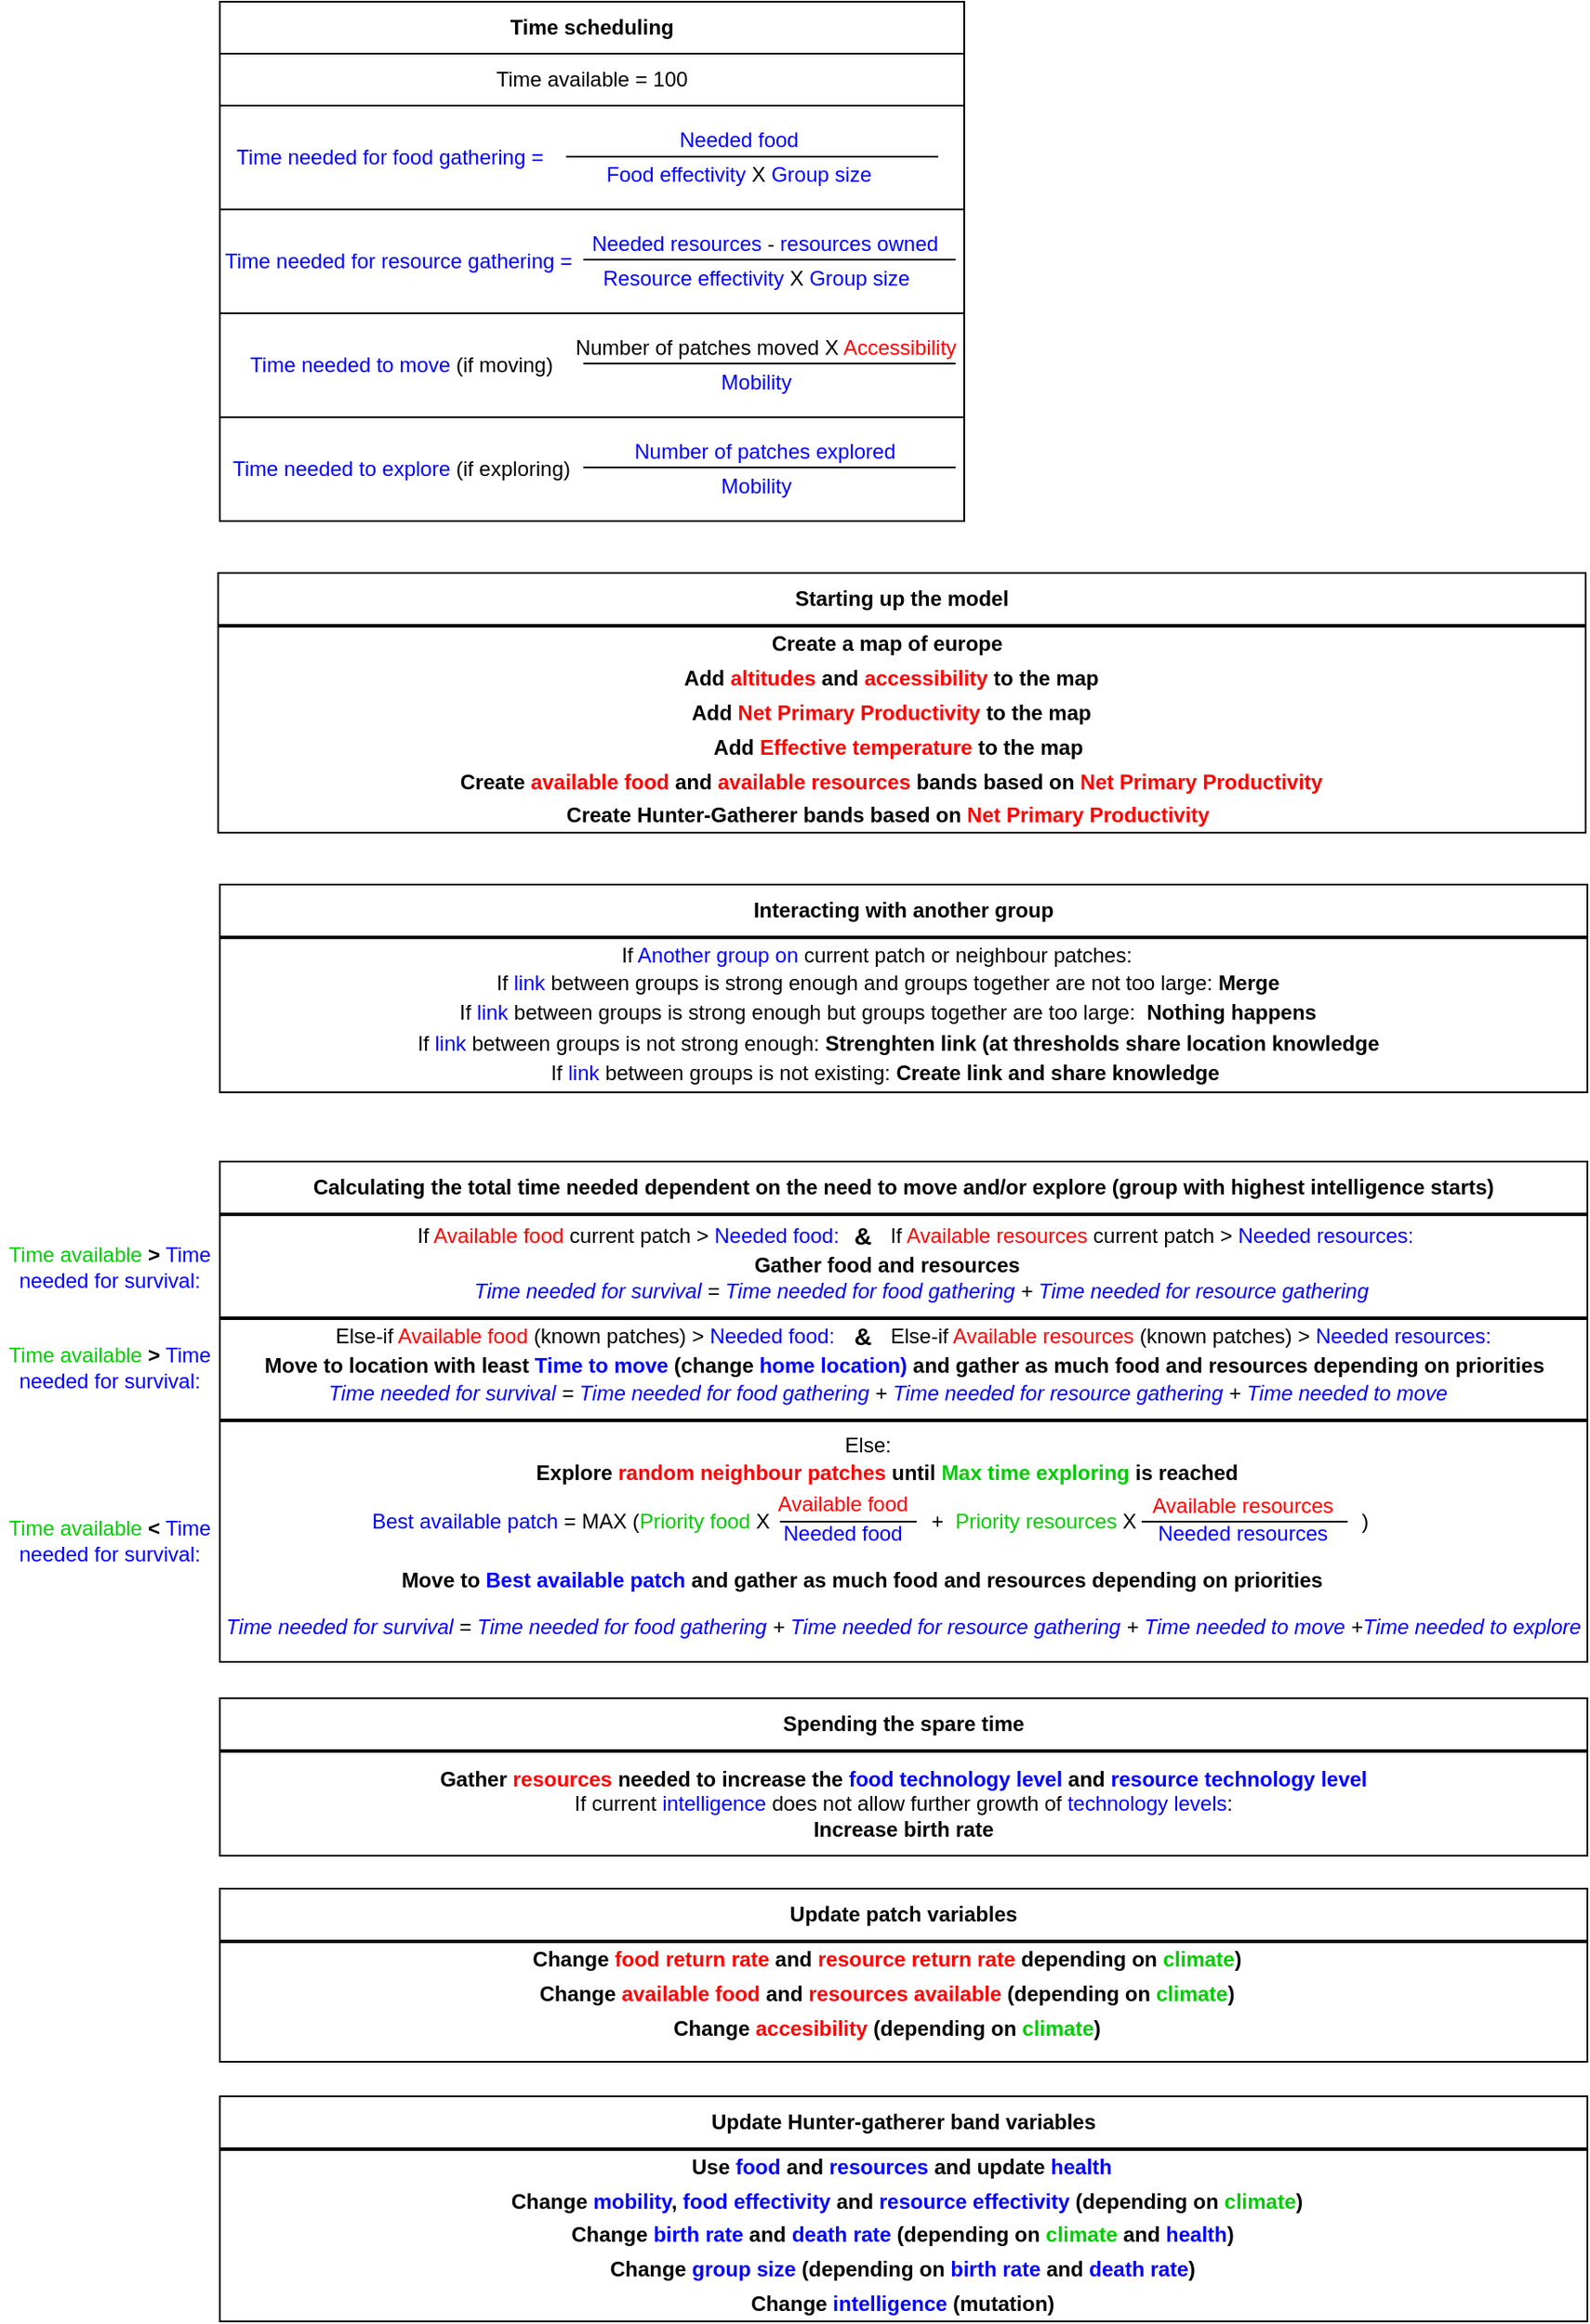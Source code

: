 <mxfile version="12.3.9" type="device" pages="1"><diagram name="Page-1" id="13e1069c-82ec-6db2-03f1-153e76fe0fe0"><mxGraphModel dx="2124" dy="1335" grid="1" gridSize="10" guides="1" tooltips="1" connect="1" arrows="1" fold="1" page="1" pageScale="1" pageWidth="1100" pageHeight="850" background="#ffffff" math="0" shadow="0"><root><mxCell id="0"/><mxCell id="1" parent="0"/><mxCell id="jplAHx2UHKOgUf2s0U2q-52" value="" style="rounded=0;whiteSpace=wrap;html=1;fillColor=none;gradientColor=none;" vertex="1" parent="1"><mxGeometry x="111" y="410" width="790" height="60" as="geometry"/></mxCell><mxCell id="jplAHx2UHKOgUf2s0U2q-53" value="" style="rounded=0;whiteSpace=wrap;html=1;fillColor=none;gradientColor=none;" vertex="1" parent="1"><mxGeometry x="111" y="351" width="790" height="60" as="geometry"/></mxCell><mxCell id="jplAHx2UHKOgUf2s0U2q-2" value="" style="rounded=0;whiteSpace=wrap;html=1;" vertex="1" parent="1"><mxGeometry x="111" y="-290" width="430" height="60" as="geometry"/></mxCell><mxCell id="jplAHx2UHKOgUf2s0U2q-3" value="&lt;font color=&quot;#0000ff&quot;&gt;Time needed for food gathering =&amp;nbsp;&lt;/font&gt;" style="text;html=1;strokeColor=none;fillColor=none;align=center;verticalAlign=middle;whiteSpace=wrap;rounded=0;" vertex="1" parent="1"><mxGeometry x="111" y="-270" width="200" height="20" as="geometry"/></mxCell><mxCell id="jplAHx2UHKOgUf2s0U2q-4" value="&lt;font color=&quot;#0000ff&quot;&gt;Needed food&lt;/font&gt;" style="text;html=1;strokeColor=none;fillColor=none;align=center;verticalAlign=middle;whiteSpace=wrap;rounded=0;" vertex="1" parent="1"><mxGeometry x="311" y="-280" width="200" height="20" as="geometry"/></mxCell><mxCell id="jplAHx2UHKOgUf2s0U2q-5" value="&lt;font color=&quot;#0000ff&quot;&gt;Food effectivity &lt;/font&gt;X &lt;font color=&quot;#0000ff&quot;&gt;Group size&lt;/font&gt;" style="text;html=1;strokeColor=none;fillColor=none;align=center;verticalAlign=middle;whiteSpace=wrap;rounded=0;" vertex="1" parent="1"><mxGeometry x="311" y="-260" width="200" height="20" as="geometry"/></mxCell><mxCell id="jplAHx2UHKOgUf2s0U2q-7" value="" style="rounded=0;whiteSpace=wrap;html=1;" vertex="1" parent="1"><mxGeometry x="111" y="-230" width="430" height="60" as="geometry"/></mxCell><mxCell id="jplAHx2UHKOgUf2s0U2q-8" value="&lt;font color=&quot;#0000ff&quot;&gt;Time needed for resource gathering =&amp;nbsp;&lt;/font&gt;" style="text;html=1;strokeColor=none;fillColor=none;align=center;verticalAlign=middle;whiteSpace=wrap;rounded=0;" vertex="1" parent="1"><mxGeometry x="111" y="-210" width="210" height="20" as="geometry"/></mxCell><mxCell id="jplAHx2UHKOgUf2s0U2q-9" value="&lt;font color=&quot;#0000ff&quot;&gt;Needed resources &lt;/font&gt;-&lt;font color=&quot;#0000ff&quot;&gt; resources owned&lt;/font&gt;" style="text;html=1;strokeColor=none;fillColor=none;align=center;verticalAlign=middle;whiteSpace=wrap;rounded=0;" vertex="1" parent="1"><mxGeometry x="321" y="-220" width="210" height="20" as="geometry"/></mxCell><mxCell id="jplAHx2UHKOgUf2s0U2q-10" value="&lt;font color=&quot;#0000ff&quot;&gt;Resource effectivity &lt;/font&gt;X&lt;font color=&quot;#0000ff&quot;&gt; Group size&lt;/font&gt;" style="text;html=1;strokeColor=none;fillColor=none;align=center;verticalAlign=middle;whiteSpace=wrap;rounded=0;" vertex="1" parent="1"><mxGeometry x="321" y="-200" width="200" height="20" as="geometry"/></mxCell><mxCell id="jplAHx2UHKOgUf2s0U2q-11" value="" style="endArrow=none;html=1;" edge="1" parent="1"><mxGeometry width="50" height="50" relative="1" as="geometry"><mxPoint x="321" y="-201" as="sourcePoint"/><mxPoint x="536" y="-201" as="targetPoint"/></mxGeometry></mxCell><mxCell id="jplAHx2UHKOgUf2s0U2q-13" value="If &lt;font color=&quot;#ff0000&quot;&gt;Available food &lt;/font&gt;current patch &amp;gt; &lt;font color=&quot;#0000ff&quot;&gt;Needed food:&lt;/font&gt;" style="text;html=1;strokeColor=none;fillColor=none;align=center;verticalAlign=middle;whiteSpace=wrap;rounded=0;" vertex="1" parent="1"><mxGeometry x="207" y="352.5" width="280" height="20" as="geometry"/></mxCell><mxCell id="jplAHx2UHKOgUf2s0U2q-14" value="If &lt;font color=&quot;#ff0000&quot;&gt;Available resources&amp;nbsp;&lt;/font&gt;current patch &amp;gt;&amp;nbsp;&lt;font color=&quot;#0000ff&quot;&gt;Needed resources:&lt;/font&gt;" style="text;html=1;strokeColor=none;fillColor=none;align=center;verticalAlign=middle;whiteSpace=wrap;rounded=0;" vertex="1" parent="1"><mxGeometry x="482" y="352.5" width="335" height="20" as="geometry"/></mxCell><mxCell id="jplAHx2UHKOgUf2s0U2q-26" value="Else-if &lt;font color=&quot;#ff0000&quot;&gt;Available food &lt;/font&gt;(known patches) &amp;gt; &lt;font color=&quot;#0000ff&quot;&gt;Needed food:&lt;/font&gt;" style="text;html=1;strokeColor=none;fillColor=none;align=center;verticalAlign=middle;whiteSpace=wrap;rounded=0;" vertex="1" parent="1"><mxGeometry x="162" y="410.5" width="320" height="20" as="geometry"/></mxCell><mxCell id="jplAHx2UHKOgUf2s0U2q-27" value="&lt;b&gt;&lt;font style=&quot;font-size: 14px&quot;&gt;&amp;amp;&lt;/font&gt;&lt;/b&gt;" style="text;html=1;strokeColor=none;fillColor=none;align=center;verticalAlign=middle;whiteSpace=wrap;rounded=0;" vertex="1" parent="1"><mxGeometry x="472.5" y="352.5" width="19" height="20" as="geometry"/></mxCell><mxCell id="jplAHx2UHKOgUf2s0U2q-29" value="Else-if &lt;font color=&quot;#ff0000&quot;&gt;Available resources&amp;nbsp;&lt;/font&gt;(known patches) &amp;gt; &lt;font color=&quot;#0000ff&quot;&gt;Needed resources:&lt;/font&gt;" style="text;html=1;strokeColor=none;fillColor=none;align=center;verticalAlign=middle;whiteSpace=wrap;rounded=0;" vertex="1" parent="1"><mxGeometry x="477" y="410.5" width="390" height="20" as="geometry"/></mxCell><mxCell id="jplAHx2UHKOgUf2s0U2q-30" value="&lt;i&gt;&lt;font color=&quot;#0000ff&quot;&gt;Time needed for survival &lt;/font&gt;=&lt;font color=&quot;#0000ff&quot;&gt; Time needed for food gathering &lt;/font&gt;+ &lt;font color=&quot;#0000ff&quot;&gt;Time needed for resource gathering&amp;nbsp;&lt;/font&gt;&lt;/i&gt;" style="text;html=1;strokeColor=none;fillColor=none;align=center;verticalAlign=middle;whiteSpace=wrap;rounded=0;" vertex="1" parent="1"><mxGeometry x="247.5" y="385" width="540" height="20" as="geometry"/></mxCell><mxCell id="jplAHx2UHKOgUf2s0U2q-37" value="&lt;i&gt;&lt;font color=&quot;#0000ff&quot;&gt;Time needed for survival &lt;/font&gt;=&lt;font color=&quot;#0000ff&quot;&gt; Time needed for food gathering &lt;/font&gt;+ &lt;font color=&quot;#0000ff&quot;&gt;Time needed for resource gathering &lt;/font&gt;+&amp;nbsp;&lt;font color=&quot;#0000ff&quot;&gt;Time needed to move&lt;/font&gt;&lt;/i&gt;" style="text;html=1;strokeColor=none;fillColor=none;align=center;verticalAlign=middle;whiteSpace=wrap;rounded=0;" vertex="1" parent="1"><mxGeometry x="161.5" y="444" width="670" height="20" as="geometry"/></mxCell><mxCell id="jplAHx2UHKOgUf2s0U2q-50" value="&lt;b&gt;&lt;font style=&quot;font-size: 14px&quot;&gt;&amp;amp;&lt;/font&gt;&lt;/b&gt;" style="text;html=1;strokeColor=none;fillColor=none;align=center;verticalAlign=middle;whiteSpace=wrap;rounded=0;" vertex="1" parent="1"><mxGeometry x="467.5" y="411.5" width="29" height="19" as="geometry"/></mxCell><mxCell id="jplAHx2UHKOgUf2s0U2q-51" value="Time available = 100" style="rounded=0;whiteSpace=wrap;html=1;" vertex="1" parent="1"><mxGeometry x="111" y="-320" width="430" height="30" as="geometry"/></mxCell><mxCell id="jplAHx2UHKOgUf2s0U2q-55" value="" style="rounded=0;whiteSpace=wrap;html=1;" vertex="1" parent="1"><mxGeometry x="111" y="-170" width="430" height="60" as="geometry"/></mxCell><mxCell id="jplAHx2UHKOgUf2s0U2q-56" value="&lt;font color=&quot;#0000ff&quot;&gt;Time needed to move &lt;/font&gt;(if moving)" style="text;html=1;strokeColor=none;fillColor=none;align=center;verticalAlign=middle;whiteSpace=wrap;rounded=0;" vertex="1" parent="1"><mxGeometry x="111" y="-150" width="210" height="20" as="geometry"/></mxCell><mxCell id="jplAHx2UHKOgUf2s0U2q-57" value="Number of patches moved X &lt;font color=&quot;#ff0000&quot;&gt;Accessibility&lt;/font&gt;" style="text;html=1;strokeColor=none;fillColor=none;align=center;verticalAlign=middle;whiteSpace=wrap;rounded=0;" vertex="1" parent="1"><mxGeometry x="288.5" y="-160" width="275" height="20" as="geometry"/></mxCell><mxCell id="jplAHx2UHKOgUf2s0U2q-58" value="&lt;font color=&quot;#0000ff&quot;&gt;Mobility&lt;/font&gt;" style="text;html=1;strokeColor=none;fillColor=none;align=center;verticalAlign=middle;whiteSpace=wrap;rounded=0;" vertex="1" parent="1"><mxGeometry x="321" y="-140" width="200" height="20" as="geometry"/></mxCell><mxCell id="jplAHx2UHKOgUf2s0U2q-59" value="" style="endArrow=none;html=1;" edge="1" parent="1"><mxGeometry width="50" height="50" relative="1" as="geometry"><mxPoint x="321" y="-141" as="sourcePoint"/><mxPoint x="536" y="-141" as="targetPoint"/></mxGeometry></mxCell><mxCell id="jplAHx2UHKOgUf2s0U2q-60" value="" style="rounded=0;whiteSpace=wrap;html=1;" vertex="1" parent="1"><mxGeometry x="111" y="-110" width="430" height="60" as="geometry"/></mxCell><mxCell id="jplAHx2UHKOgUf2s0U2q-61" value="&lt;font color=&quot;#0000ff&quot;&gt;Time needed to explore&amp;nbsp;&lt;/font&gt;(if exploring)" style="text;html=1;strokeColor=none;fillColor=none;align=center;verticalAlign=middle;whiteSpace=wrap;rounded=0;" vertex="1" parent="1"><mxGeometry x="111" y="-90" width="210" height="20" as="geometry"/></mxCell><mxCell id="jplAHx2UHKOgUf2s0U2q-62" value="&lt;font color=&quot;#0000ff&quot;&gt;Number of patches explored&lt;/font&gt;" style="text;html=1;strokeColor=none;fillColor=none;align=center;verticalAlign=middle;whiteSpace=wrap;rounded=0;" vertex="1" parent="1"><mxGeometry x="321" y="-100" width="210" height="20" as="geometry"/></mxCell><mxCell id="jplAHx2UHKOgUf2s0U2q-63" value="&lt;font color=&quot;#0000ff&quot;&gt;Mobility&lt;/font&gt;" style="text;html=1;strokeColor=none;fillColor=none;align=center;verticalAlign=middle;whiteSpace=wrap;rounded=0;" vertex="1" parent="1"><mxGeometry x="321" y="-80" width="200" height="20" as="geometry"/></mxCell><mxCell id="jplAHx2UHKOgUf2s0U2q-64" value="" style="endArrow=none;html=1;" edge="1" parent="1"><mxGeometry width="50" height="50" relative="1" as="geometry"><mxPoint x="321" y="-81" as="sourcePoint"/><mxPoint x="536" y="-81" as="targetPoint"/></mxGeometry></mxCell><mxCell id="jplAHx2UHKOgUf2s0U2q-66" value="" style="endArrow=none;html=1;" edge="1" parent="1"><mxGeometry width="50" height="50" relative="1" as="geometry"><mxPoint x="311" y="-260.5" as="sourcePoint"/><mxPoint x="526" y="-260.5" as="targetPoint"/></mxGeometry></mxCell><mxCell id="jplAHx2UHKOgUf2s0U2q-67" value="" style="rounded=0;whiteSpace=wrap;html=1;fillColor=none;gradientColor=none;" vertex="1" parent="1"><mxGeometry x="111" y="469" width="790" height="140" as="geometry"/></mxCell><mxCell id="jplAHx2UHKOgUf2s0U2q-69" value="Else:" style="text;html=1;strokeColor=none;fillColor=none;align=center;verticalAlign=middle;whiteSpace=wrap;rounded=0;" vertex="1" parent="1"><mxGeometry x="452.5" y="474" width="65" height="20" as="geometry"/></mxCell><mxCell id="jplAHx2UHKOgUf2s0U2q-70" value="&lt;i&gt;&lt;font color=&quot;#0000ff&quot;&gt;Time needed for survival &lt;/font&gt;=&lt;font color=&quot;#0000ff&quot;&gt; Time needed for food gathering &lt;/font&gt;+ &lt;font color=&quot;#0000ff&quot;&gt;Time needed for resource gathering &lt;/font&gt;+&amp;nbsp;&lt;font color=&quot;#0000ff&quot;&gt;Time needed to move &lt;/font&gt;+&lt;font color=&quot;#0000ff&quot;&gt;Time needed to explore&lt;/font&gt;&lt;/i&gt;" style="text;html=1;strokeColor=none;fillColor=none;align=center;verticalAlign=middle;whiteSpace=wrap;rounded=0;" vertex="1" parent="1"><mxGeometry x="111" y="579" width="790" height="20" as="geometry"/></mxCell><mxCell id="jplAHx2UHKOgUf2s0U2q-71" value="&lt;b&gt;Calculating the total time needed dependent on the need to move and/or explore (group with highest intelligence starts)&lt;/b&gt;" style="rounded=0;whiteSpace=wrap;html=1;fillColor=none;gradientColor=none;" vertex="1" parent="1"><mxGeometry x="111" y="320" width="790" height="30" as="geometry"/></mxCell><mxCell id="jplAHx2UHKOgUf2s0U2q-75" value="&lt;b&gt;Time scheduling&lt;/b&gt;" style="rounded=0;whiteSpace=wrap;html=1;" vertex="1" parent="1"><mxGeometry x="111" y="-350" width="430" height="30" as="geometry"/></mxCell><mxCell id="jplAHx2UHKOgUf2s0U2q-77" value="&lt;b&gt;Move to location with least &lt;font color=&quot;#0000ff&quot;&gt;Time to move &lt;/font&gt;(change &lt;font color=&quot;#0000ff&quot;&gt;home location) &lt;/font&gt;and gather as much food and resources depending on priorities&lt;/b&gt;" style="text;html=1;strokeColor=none;fillColor=none;align=center;verticalAlign=middle;whiteSpace=wrap;rounded=0;" vertex="1" parent="1"><mxGeometry x="131.5" y="428" width="749" height="20" as="geometry"/></mxCell><mxCell id="jplAHx2UHKOgUf2s0U2q-79" value="&lt;b&gt;Explore &lt;font color=&quot;#ff0000&quot;&gt;random neighbour patches &lt;/font&gt;until &lt;font color=&quot;#00cc00&quot;&gt;Max time exploring&lt;/font&gt;&lt;font color=&quot;#0000ff&quot;&gt; &lt;/font&gt;is reached&lt;/b&gt;" style="text;html=1;strokeColor=none;fillColor=none;align=center;verticalAlign=middle;whiteSpace=wrap;rounded=0;" vertex="1" parent="1"><mxGeometry x="102" y="490" width="789" height="20" as="geometry"/></mxCell><mxCell id="jplAHx2UHKOgUf2s0U2q-82" value="&lt;font color=&quot;#0000ff&quot;&gt;Best available patch &lt;/font&gt;= MAX (&lt;font color=&quot;#00cc00&quot;&gt;Priority food&amp;nbsp;&lt;/font&gt;X&amp;nbsp; &amp;nbsp; &amp;nbsp; &amp;nbsp; &amp;nbsp; &amp;nbsp; &amp;nbsp; &amp;nbsp; &amp;nbsp; &amp;nbsp; &amp;nbsp; &amp;nbsp; &amp;nbsp; &amp;nbsp; +&amp;nbsp;&lt;span style=&quot;text-align: center&quot;&gt;&amp;nbsp;&lt;/span&gt;&lt;font color=&quot;#00cc00&quot; style=&quot;text-align: center&quot;&gt;Priority resources &lt;/font&gt;&lt;font style=&quot;text-align: center&quot;&gt;X&amp;nbsp; &amp;nbsp; &amp;nbsp; &amp;nbsp; &amp;nbsp; &amp;nbsp; &amp;nbsp; &amp;nbsp; &amp;nbsp; &amp;nbsp; &amp;nbsp; &amp;nbsp; &amp;nbsp; &amp;nbsp; &amp;nbsp; &amp;nbsp; &amp;nbsp; &amp;nbsp; &amp;nbsp; &amp;nbsp;)&lt;/font&gt;" style="text;html=1;strokeColor=none;fillColor=none;align=left;verticalAlign=middle;whiteSpace=wrap;rounded=0;" vertex="1" parent="1"><mxGeometry x="196.5" y="518" width="587" height="20" as="geometry"/></mxCell><mxCell id="jplAHx2UHKOgUf2s0U2q-84" value="&lt;font color=&quot;#ff0000&quot;&gt;Available food&lt;/font&gt;" style="text;html=1;strokeColor=none;fillColor=none;align=center;verticalAlign=middle;whiteSpace=wrap;rounded=0;" vertex="1" parent="1"><mxGeometry x="422" y="508" width="98" height="20" as="geometry"/></mxCell><mxCell id="jplAHx2UHKOgUf2s0U2q-85" value="&lt;font color=&quot;#0000ff&quot;&gt;Needed food&lt;/font&gt;" style="text;html=1;strokeColor=none;fillColor=none;align=center;verticalAlign=middle;whiteSpace=wrap;rounded=0;" vertex="1" parent="1"><mxGeometry x="422" y="525" width="98" height="20" as="geometry"/></mxCell><mxCell id="jplAHx2UHKOgUf2s0U2q-86" value="" style="endArrow=none;html=1;" edge="1" parent="1"><mxGeometry width="50" height="50" relative="1" as="geometry"><mxPoint x="434.5" y="528" as="sourcePoint"/><mxPoint x="513.5" y="528" as="targetPoint"/></mxGeometry></mxCell><mxCell id="jplAHx2UHKOgUf2s0U2q-88" value="&lt;font color=&quot;#ff0000&quot;&gt;Available resources&lt;/font&gt;" style="text;html=1;strokeColor=none;fillColor=none;align=center;verticalAlign=middle;whiteSpace=wrap;rounded=0;" vertex="1" parent="1"><mxGeometry x="644" y="509" width="116" height="20" as="geometry"/></mxCell><mxCell id="jplAHx2UHKOgUf2s0U2q-89" value="&lt;font color=&quot;#0000ff&quot;&gt;Needed resources&lt;/font&gt;" style="text;html=1;strokeColor=none;fillColor=none;align=center;verticalAlign=middle;whiteSpace=wrap;rounded=0;" vertex="1" parent="1"><mxGeometry x="649" y="525" width="106" height="20" as="geometry"/></mxCell><mxCell id="jplAHx2UHKOgUf2s0U2q-90" value="" style="endArrow=none;html=1;" edge="1" parent="1"><mxGeometry width="50" height="50" relative="1" as="geometry"><mxPoint x="643.5" y="528" as="sourcePoint"/><mxPoint x="762.5" y="528" as="targetPoint"/></mxGeometry></mxCell><mxCell id="jplAHx2UHKOgUf2s0U2q-91" value="&lt;b&gt;Move to &lt;font color=&quot;#0000ff&quot;&gt;Best available patch &lt;/font&gt;and gather as much food and resources depending on priorities&lt;/b&gt;" style="text;html=1;strokeColor=none;fillColor=none;align=center;verticalAlign=middle;whiteSpace=wrap;rounded=0;" vertex="1" parent="1"><mxGeometry x="205" y="552" width="554" height="20" as="geometry"/></mxCell><mxCell id="jplAHx2UHKOgUf2s0U2q-92" value="&lt;font color=&quot;#00cc00&quot;&gt;Time available &lt;/font&gt;&lt;b&gt;&amp;gt;&lt;/b&gt; &lt;font color=&quot;#0000ff&quot;&gt;Time needed for survival:&lt;br&gt;&lt;/font&gt;" style="text;html=1;strokeColor=none;fillColor=none;align=center;verticalAlign=middle;whiteSpace=wrap;rounded=0;" vertex="1" parent="1"><mxGeometry x="-16" y="357" width="127" height="48" as="geometry"/></mxCell><mxCell id="jplAHx2UHKOgUf2s0U2q-93" value="&lt;font color=&quot;#00cc00&quot;&gt;Time available &lt;/font&gt;&lt;b&gt;&amp;gt;&lt;/b&gt; &lt;font color=&quot;#0000ff&quot;&gt;Time needed for survival:&lt;br&gt;&lt;/font&gt;" style="text;html=1;strokeColor=none;fillColor=none;align=center;verticalAlign=middle;whiteSpace=wrap;rounded=0;" vertex="1" parent="1"><mxGeometry x="-16" y="415" width="127" height="48" as="geometry"/></mxCell><mxCell id="jplAHx2UHKOgUf2s0U2q-94" value="&lt;font color=&quot;#00cc00&quot;&gt;Time available&lt;/font&gt; &lt;b&gt;&amp;lt;&lt;/b&gt; &lt;font color=&quot;#0000ff&quot;&gt;Time needed for survival:&lt;br&gt;&lt;/font&gt;" style="text;html=1;strokeColor=none;fillColor=none;align=center;verticalAlign=middle;whiteSpace=wrap;rounded=0;" vertex="1" parent="1"><mxGeometry x="-16" y="515" width="127" height="48" as="geometry"/></mxCell><mxCell id="jplAHx2UHKOgUf2s0U2q-96" value="&lt;b&gt;Gather food and resources&lt;/b&gt;" style="text;html=1;strokeColor=none;fillColor=none;align=center;verticalAlign=middle;whiteSpace=wrap;rounded=0;" vertex="1" parent="1"><mxGeometry x="283" y="370" width="427" height="20" as="geometry"/></mxCell><mxCell id="jplAHx2UHKOgUf2s0U2q-99" value="&lt;b&gt;Gather &lt;/b&gt;&lt;font color=&quot;#ff0000&quot; style=&quot;font-weight: bold&quot;&gt;resources &lt;/font&gt;&lt;b&gt;needed to increase the &lt;/b&gt;&lt;font color=&quot;#0000ff&quot; style=&quot;font-weight: bold&quot;&gt;food technology level&lt;/font&gt;&lt;b&gt; and &lt;/b&gt;&lt;font&gt;&lt;font color=&quot;#0000ff&quot;&gt;&lt;b&gt;resource technology level&lt;/b&gt;&lt;/font&gt;&lt;br&gt;If current &lt;font color=&quot;#0000ff&quot;&gt;intelligence &lt;/font&gt;does not allow further growth of &lt;font color=&quot;#0000ff&quot;&gt;technology levels&lt;/font&gt;:&lt;br&gt;&lt;b&gt;Increase birth rate&lt;/b&gt;&lt;br&gt;&lt;/font&gt;" style="rounded=0;whiteSpace=wrap;html=1;fillColor=none;gradientColor=none;" vertex="1" parent="1"><mxGeometry x="111" y="661" width="790" height="60" as="geometry"/></mxCell><mxCell id="jplAHx2UHKOgUf2s0U2q-111" value="&lt;b&gt;Spending the spare time&lt;/b&gt;" style="rounded=0;whiteSpace=wrap;html=1;fillColor=none;gradientColor=none;" vertex="1" parent="1"><mxGeometry x="111" y="630" width="790" height="30" as="geometry"/></mxCell><mxCell id="jplAHx2UHKOgUf2s0U2q-137" value="" style="rounded=0;whiteSpace=wrap;html=1;fillColor=none;gradientColor=none;" vertex="1" parent="1"><mxGeometry x="111" y="191" width="790" height="89" as="geometry"/></mxCell><mxCell id="jplAHx2UHKOgUf2s0U2q-138" value="If &lt;font color=&quot;#0000ff&quot;&gt;Another group on&amp;nbsp;&lt;/font&gt;current patch or neighbour patches:" style="text;html=1;strokeColor=none;fillColor=none;align=center;verticalAlign=middle;whiteSpace=wrap;rounded=0;" vertex="1" parent="1"><mxGeometry x="328.5" y="191" width="323" height="20" as="geometry"/></mxCell><mxCell id="jplAHx2UHKOgUf2s0U2q-142" value="&lt;b&gt;Interacting with another group&lt;/b&gt;" style="rounded=0;whiteSpace=wrap;html=1;fillColor=none;gradientColor=none;" vertex="1" parent="1"><mxGeometry x="111" y="160" width="790" height="30" as="geometry"/></mxCell><mxCell id="jplAHx2UHKOgUf2s0U2q-144" value="If &lt;font color=&quot;#0000ff&quot;&gt;link &lt;/font&gt;between groups is strong enough and groups together are not too large: &lt;b&gt;Merge&lt;/b&gt;" style="text;html=1;strokeColor=none;fillColor=none;align=center;verticalAlign=middle;whiteSpace=wrap;rounded=0;" vertex="1" parent="1"><mxGeometry x="240.5" y="207" width="512" height="20" as="geometry"/></mxCell><mxCell id="jplAHx2UHKOgUf2s0U2q-145" value="If &lt;font color=&quot;#0000ff&quot;&gt;link &lt;/font&gt;between groups is strong enough but groups together are too large:&amp;nbsp; &lt;b&gt;Nothing happens&lt;/b&gt;" style="text;html=1;strokeColor=none;fillColor=none;align=center;verticalAlign=middle;whiteSpace=wrap;rounded=0;" vertex="1" parent="1"><mxGeometry x="240.5" y="224" width="512" height="20" as="geometry"/></mxCell><mxCell id="jplAHx2UHKOgUf2s0U2q-146" value="If &lt;font color=&quot;#0000ff&quot;&gt;link &lt;/font&gt;between groups is not strong enough: &lt;b&gt;Strenghten link (at thresholds share location knowledge&lt;/b&gt;" style="text;html=1;strokeColor=none;fillColor=none;align=center;verticalAlign=middle;whiteSpace=wrap;rounded=0;" vertex="1" parent="1"><mxGeometry x="213" y="241.5" width="580" height="20" as="geometry"/></mxCell><mxCell id="jplAHx2UHKOgUf2s0U2q-147" value="If &lt;font color=&quot;#0000ff&quot;&gt;link &lt;/font&gt;between groups is not existing: &lt;b&gt;Create link and share knowledge&lt;/b&gt;&amp;nbsp;" style="text;html=1;strokeColor=none;fillColor=none;align=center;verticalAlign=middle;whiteSpace=wrap;rounded=0;" vertex="1" parent="1"><mxGeometry x="240.5" y="258.5" width="512" height="20" as="geometry"/></mxCell><mxCell id="jplAHx2UHKOgUf2s0U2q-162" value="" style="rounded=0;whiteSpace=wrap;html=1;fillColor=none;gradientColor=none;" vertex="1" parent="1"><mxGeometry x="111" y="891" width="790" height="99" as="geometry"/></mxCell><mxCell id="jplAHx2UHKOgUf2s0U2q-167" value="&lt;b&gt;Update Hunter-gatherer band variables&lt;/b&gt;" style="rounded=0;whiteSpace=wrap;html=1;fillColor=none;gradientColor=none;" vertex="1" parent="1"><mxGeometry x="111" y="860" width="790" height="30" as="geometry"/></mxCell><mxCell id="jplAHx2UHKOgUf2s0U2q-168" value="&lt;b&gt;Change &lt;font color=&quot;#0000ff&quot;&gt;group size &lt;/font&gt;(depending on &lt;font color=&quot;#0000ff&quot;&gt;birth rate&lt;/font&gt; and &lt;font color=&quot;#0000ff&quot;&gt;death rate&lt;/font&gt;)&lt;/b&gt;" style="text;html=1;strokeColor=none;fillColor=none;align=center;verticalAlign=middle;whiteSpace=wrap;rounded=0;" vertex="1" parent="1"><mxGeometry x="291.5" y="950" width="427" height="20" as="geometry"/></mxCell><mxCell id="jplAHx2UHKOgUf2s0U2q-170" value="&lt;b&gt;Change &lt;font color=&quot;#0000ff&quot;&gt;intelligence &lt;/font&gt;(mutation)&lt;/b&gt;" style="text;html=1;strokeColor=none;fillColor=none;align=center;verticalAlign=middle;whiteSpace=wrap;rounded=0;" vertex="1" parent="1"><mxGeometry x="291.5" y="970" width="427" height="20" as="geometry"/></mxCell><mxCell id="jplAHx2UHKOgUf2s0U2q-172" value="&lt;b&gt;Change &lt;font color=&quot;#0000ff&quot;&gt;mobility&lt;/font&gt;, &lt;font color=&quot;#0000ff&quot;&gt;food effectivity &lt;/font&gt;and&amp;nbsp;&lt;font color=&quot;#0000ff&quot;&gt;resource effectivity&amp;nbsp;&lt;/font&gt;(depending on &lt;font color=&quot;#00cc00&quot;&gt;climate&lt;/font&gt;)&lt;/b&gt;" style="text;html=1;strokeColor=none;fillColor=none;align=center;verticalAlign=middle;whiteSpace=wrap;rounded=0;" vertex="1" parent="1"><mxGeometry x="276.5" y="911" width="462" height="20" as="geometry"/></mxCell><mxCell id="jplAHx2UHKOgUf2s0U2q-173" value="&lt;b&gt;Change &lt;font color=&quot;#0000ff&quot;&gt;birth rate &lt;/font&gt;and&lt;font color=&quot;#0000ff&quot;&gt; death rate&amp;nbsp;&lt;/font&gt;(depending on &lt;font color=&quot;#00cc00&quot;&gt;climate &lt;/font&gt;and &lt;font color=&quot;#0000ff&quot;&gt;health&lt;/font&gt;)&lt;/b&gt;" style="text;html=1;strokeColor=none;fillColor=none;align=center;verticalAlign=middle;whiteSpace=wrap;rounded=0;" vertex="1" parent="1"><mxGeometry x="291.5" y="930" width="427" height="20" as="geometry"/></mxCell><mxCell id="jplAHx2UHKOgUf2s0U2q-180" value="" style="rounded=0;whiteSpace=wrap;html=1;fillColor=none;gradientColor=none;" vertex="1" parent="1"><mxGeometry x="111" y="771" width="790" height="69" as="geometry"/></mxCell><mxCell id="jplAHx2UHKOgUf2s0U2q-181" value="&lt;b&gt;Update patch variables&lt;/b&gt;" style="rounded=0;whiteSpace=wrap;html=1;fillColor=none;gradientColor=none;" vertex="1" parent="1"><mxGeometry x="111" y="740" width="790" height="30" as="geometry"/></mxCell><mxCell id="jplAHx2UHKOgUf2s0U2q-184" value="&lt;b&gt;Change &lt;font color=&quot;#ff0000&quot;&gt;food return rate &lt;/font&gt;and&lt;font color=&quot;#ff0000&quot;&gt; resource return rate&amp;nbsp;&lt;/font&gt;depending on &lt;font color=&quot;#00cc00&quot;&gt;climate&lt;/font&gt;)&lt;/b&gt;" style="text;html=1;strokeColor=none;fillColor=none;align=center;verticalAlign=middle;whiteSpace=wrap;rounded=0;" vertex="1" parent="1"><mxGeometry x="283" y="771" width="427" height="20" as="geometry"/></mxCell><mxCell id="jplAHx2UHKOgUf2s0U2q-186" value="&lt;b&gt;Change &lt;font color=&quot;#ff0000&quot;&gt;available food &lt;/font&gt;and&amp;nbsp;&lt;font color=&quot;#ff0000&quot;&gt;resources&amp;nbsp;&lt;/font&gt;&lt;/b&gt;&lt;b&gt;&lt;font color=&quot;#ff0000&quot;&gt;available&amp;nbsp;&lt;/font&gt;&lt;/b&gt;&lt;b&gt;(depending on &lt;font color=&quot;#00cc00&quot;&gt;climate&lt;/font&gt;)&lt;/b&gt;" style="text;html=1;strokeColor=none;fillColor=none;align=center;verticalAlign=middle;whiteSpace=wrap;rounded=0;" vertex="1" parent="1"><mxGeometry x="283" y="791" width="427" height="20" as="geometry"/></mxCell><mxCell id="jplAHx2UHKOgUf2s0U2q-187" value="&lt;b&gt;Change &lt;font color=&quot;#ff0000&quot;&gt;accesibility&amp;nbsp;&lt;/font&gt;&lt;/b&gt;&lt;b&gt;(depending on &lt;font color=&quot;#00cc00&quot;&gt;climate&lt;/font&gt;)&lt;/b&gt;" style="text;html=1;strokeColor=none;fillColor=none;align=center;verticalAlign=middle;whiteSpace=wrap;rounded=0;" vertex="1" parent="1"><mxGeometry x="283" y="811" width="427" height="20" as="geometry"/></mxCell><mxCell id="jplAHx2UHKOgUf2s0U2q-188" value="&lt;b&gt;Use&amp;nbsp;&lt;font color=&quot;#0000ff&quot;&gt;food &lt;/font&gt;and&amp;nbsp;&lt;font color=&quot;#0000ff&quot;&gt;resources&amp;nbsp;&lt;/font&gt;and update&lt;font color=&quot;#0000ff&quot;&gt;&amp;nbsp;health&lt;/font&gt;&lt;/b&gt;" style="text;html=1;strokeColor=none;fillColor=none;align=center;verticalAlign=middle;whiteSpace=wrap;rounded=0;" vertex="1" parent="1"><mxGeometry x="274" y="891" width="462" height="20" as="geometry"/></mxCell><mxCell id="jplAHx2UHKOgUf2s0U2q-197" value="" style="rounded=0;whiteSpace=wrap;html=1;fillColor=none;gradientColor=none;" vertex="1" parent="1"><mxGeometry x="110" y="11" width="790" height="119" as="geometry"/></mxCell><mxCell id="jplAHx2UHKOgUf2s0U2q-198" value="&lt;b&gt;Create a map of europe&lt;/b&gt;" style="text;html=1;strokeColor=none;fillColor=none;align=center;verticalAlign=middle;whiteSpace=wrap;rounded=0;" vertex="1" parent="1"><mxGeometry x="335" y="11" width="323" height="20" as="geometry"/></mxCell><mxCell id="jplAHx2UHKOgUf2s0U2q-199" value="&lt;b&gt;Starting up the model&lt;/b&gt;" style="rounded=0;whiteSpace=wrap;html=1;fillColor=none;gradientColor=none;" vertex="1" parent="1"><mxGeometry x="110" y="-20" width="790" height="30" as="geometry"/></mxCell><mxCell id="jplAHx2UHKOgUf2s0U2q-200" value="&lt;b&gt;Add &lt;font color=&quot;#ff0000&quot;&gt;altitudes &lt;/font&gt;and &lt;font color=&quot;#ff0000&quot;&gt;accessibility&amp;nbsp;&lt;/font&gt;to the map&lt;/b&gt;" style="text;html=1;strokeColor=none;fillColor=none;align=center;verticalAlign=middle;whiteSpace=wrap;rounded=0;" vertex="1" parent="1"><mxGeometry x="243" y="30.5" width="512" height="20" as="geometry"/></mxCell><mxCell id="jplAHx2UHKOgUf2s0U2q-205" value="&lt;b&gt;Create Hunter-Gatherer bands based on &lt;font color=&quot;#ff0000&quot;&gt;Net Primary Productivity&lt;/font&gt;&lt;/b&gt;" style="text;html=1;strokeColor=none;fillColor=none;align=center;verticalAlign=middle;whiteSpace=wrap;rounded=0;" vertex="1" parent="1"><mxGeometry x="240.5" y="110" width="512" height="20" as="geometry"/></mxCell><mxCell id="jplAHx2UHKOgUf2s0U2q-206" value="&lt;b&gt;Add &lt;font color=&quot;#ff0000&quot;&gt;Net Primary Productivity&amp;nbsp;&lt;/font&gt;to the map&lt;/b&gt;" style="text;html=1;strokeColor=none;fillColor=none;align=center;verticalAlign=middle;whiteSpace=wrap;rounded=0;" vertex="1" parent="1"><mxGeometry x="243" y="50.5" width="512" height="20" as="geometry"/></mxCell><mxCell id="jplAHx2UHKOgUf2s0U2q-207" value="&lt;b&gt;Add &lt;font color=&quot;#ff0000&quot;&gt;Effective temperature&amp;nbsp;&lt;/font&gt;to the map&lt;/b&gt;" style="text;html=1;strokeColor=none;fillColor=none;align=center;verticalAlign=middle;whiteSpace=wrap;rounded=0;" vertex="1" parent="1"><mxGeometry x="247" y="70.5" width="512" height="20" as="geometry"/></mxCell><mxCell id="jplAHx2UHKOgUf2s0U2q-208" value="&lt;b&gt;Create &lt;font color=&quot;#ff0000&quot;&gt;available food &lt;/font&gt;and &lt;font color=&quot;#ff0000&quot;&gt;available resources &lt;/font&gt;bands based on &lt;font color=&quot;#ff0000&quot;&gt;Net Primary Productivity&lt;/font&gt;&lt;/b&gt;" style="text;html=1;strokeColor=none;fillColor=none;align=center;verticalAlign=middle;whiteSpace=wrap;rounded=0;" vertex="1" parent="1"><mxGeometry x="243" y="90.5" width="512" height="20" as="geometry"/></mxCell></root></mxGraphModel></diagram></mxfile>